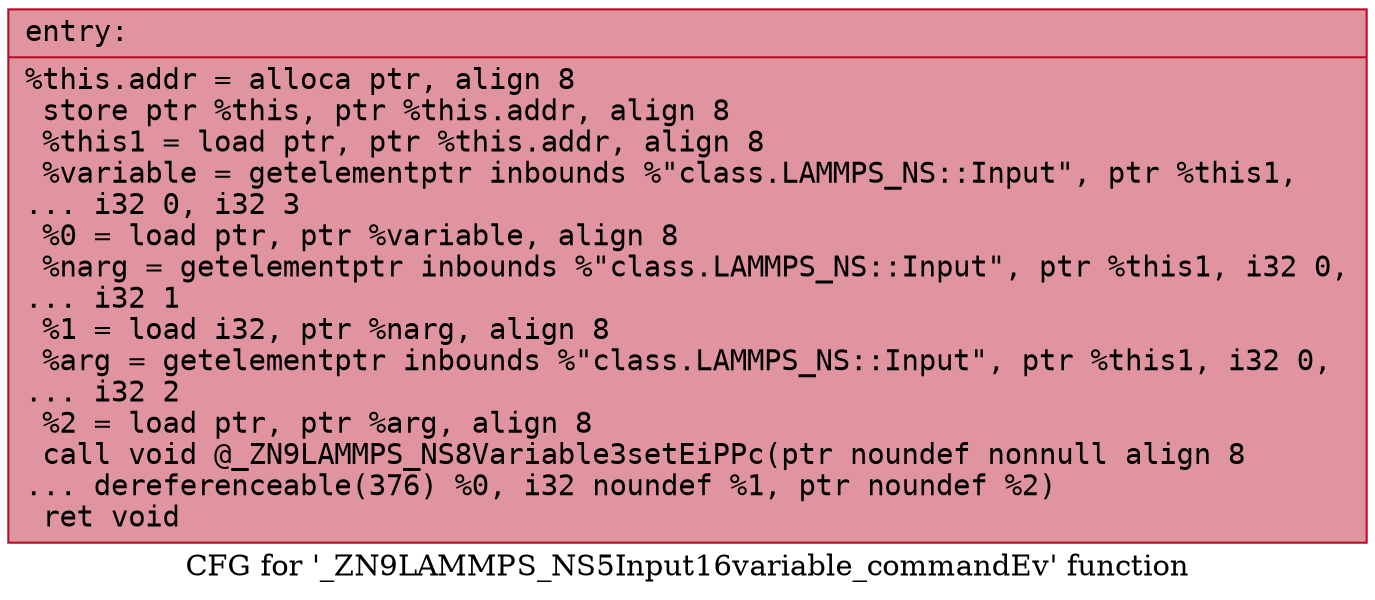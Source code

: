 digraph "CFG for '_ZN9LAMMPS_NS5Input16variable_commandEv' function" {
	label="CFG for '_ZN9LAMMPS_NS5Input16variable_commandEv' function";

	Node0x56287365cf10 [shape=record,color="#b70d28ff", style=filled, fillcolor="#b70d2870" fontname="Courier",label="{entry:\l|  %this.addr = alloca ptr, align 8\l  store ptr %this, ptr %this.addr, align 8\l  %this1 = load ptr, ptr %this.addr, align 8\l  %variable = getelementptr inbounds %\"class.LAMMPS_NS::Input\", ptr %this1,\l... i32 0, i32 3\l  %0 = load ptr, ptr %variable, align 8\l  %narg = getelementptr inbounds %\"class.LAMMPS_NS::Input\", ptr %this1, i32 0,\l... i32 1\l  %1 = load i32, ptr %narg, align 8\l  %arg = getelementptr inbounds %\"class.LAMMPS_NS::Input\", ptr %this1, i32 0,\l... i32 2\l  %2 = load ptr, ptr %arg, align 8\l  call void @_ZN9LAMMPS_NS8Variable3setEiPPc(ptr noundef nonnull align 8\l... dereferenceable(376) %0, i32 noundef %1, ptr noundef %2)\l  ret void\l}"];
}
